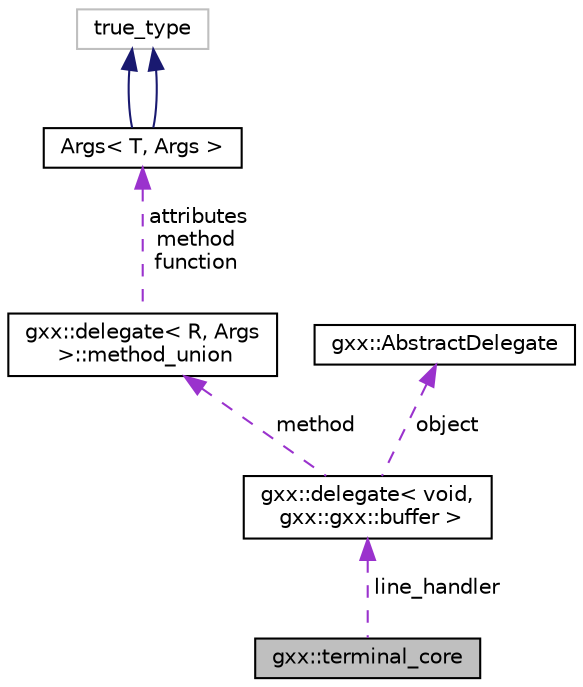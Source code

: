 digraph "gxx::terminal_core"
{
  edge [fontname="Helvetica",fontsize="10",labelfontname="Helvetica",labelfontsize="10"];
  node [fontname="Helvetica",fontsize="10",shape=record];
  Node1 [label="gxx::terminal_core",height=0.2,width=0.4,color="black", fillcolor="grey75", style="filled", fontcolor="black"];
  Node2 -> Node1 [dir="back",color="darkorchid3",fontsize="10",style="dashed",label=" line_handler" ,fontname="Helvetica"];
  Node2 [label="gxx::delegate\< void,\l gxx::gxx::buffer \>",height=0.2,width=0.4,color="black", fillcolor="white", style="filled",URL="$classgxx_1_1delegate.html"];
  Node3 -> Node2 [dir="back",color="darkorchid3",fontsize="10",style="dashed",label=" method" ,fontname="Helvetica"];
  Node3 [label="gxx::delegate\< R, Args\l \>::method_union",height=0.2,width=0.4,color="black", fillcolor="white", style="filled",URL="$uniongxx_1_1delegate_1_1method__union.html"];
  Node4 -> Node3 [dir="back",color="darkorchid3",fontsize="10",style="dashed",label=" attributes\nmethod\nfunction" ,fontname="Helvetica"];
  Node4 [label="Args\< T, Args \>",height=0.2,width=0.4,color="black", fillcolor="white", style="filled",URL="$structArgs.html"];
  Node5 -> Node4 [dir="back",color="midnightblue",fontsize="10",style="solid",fontname="Helvetica"];
  Node5 [label="true_type",height=0.2,width=0.4,color="grey75", fillcolor="white", style="filled"];
  Node5 -> Node4 [dir="back",color="midnightblue",fontsize="10",style="solid",fontname="Helvetica"];
  Node6 -> Node2 [dir="back",color="darkorchid3",fontsize="10",style="dashed",label=" object" ,fontname="Helvetica"];
  Node6 [label="gxx::AbstractDelegate",height=0.2,width=0.4,color="black", fillcolor="white", style="filled",URL="$classgxx_1_1AbstractDelegate.html"];
}
